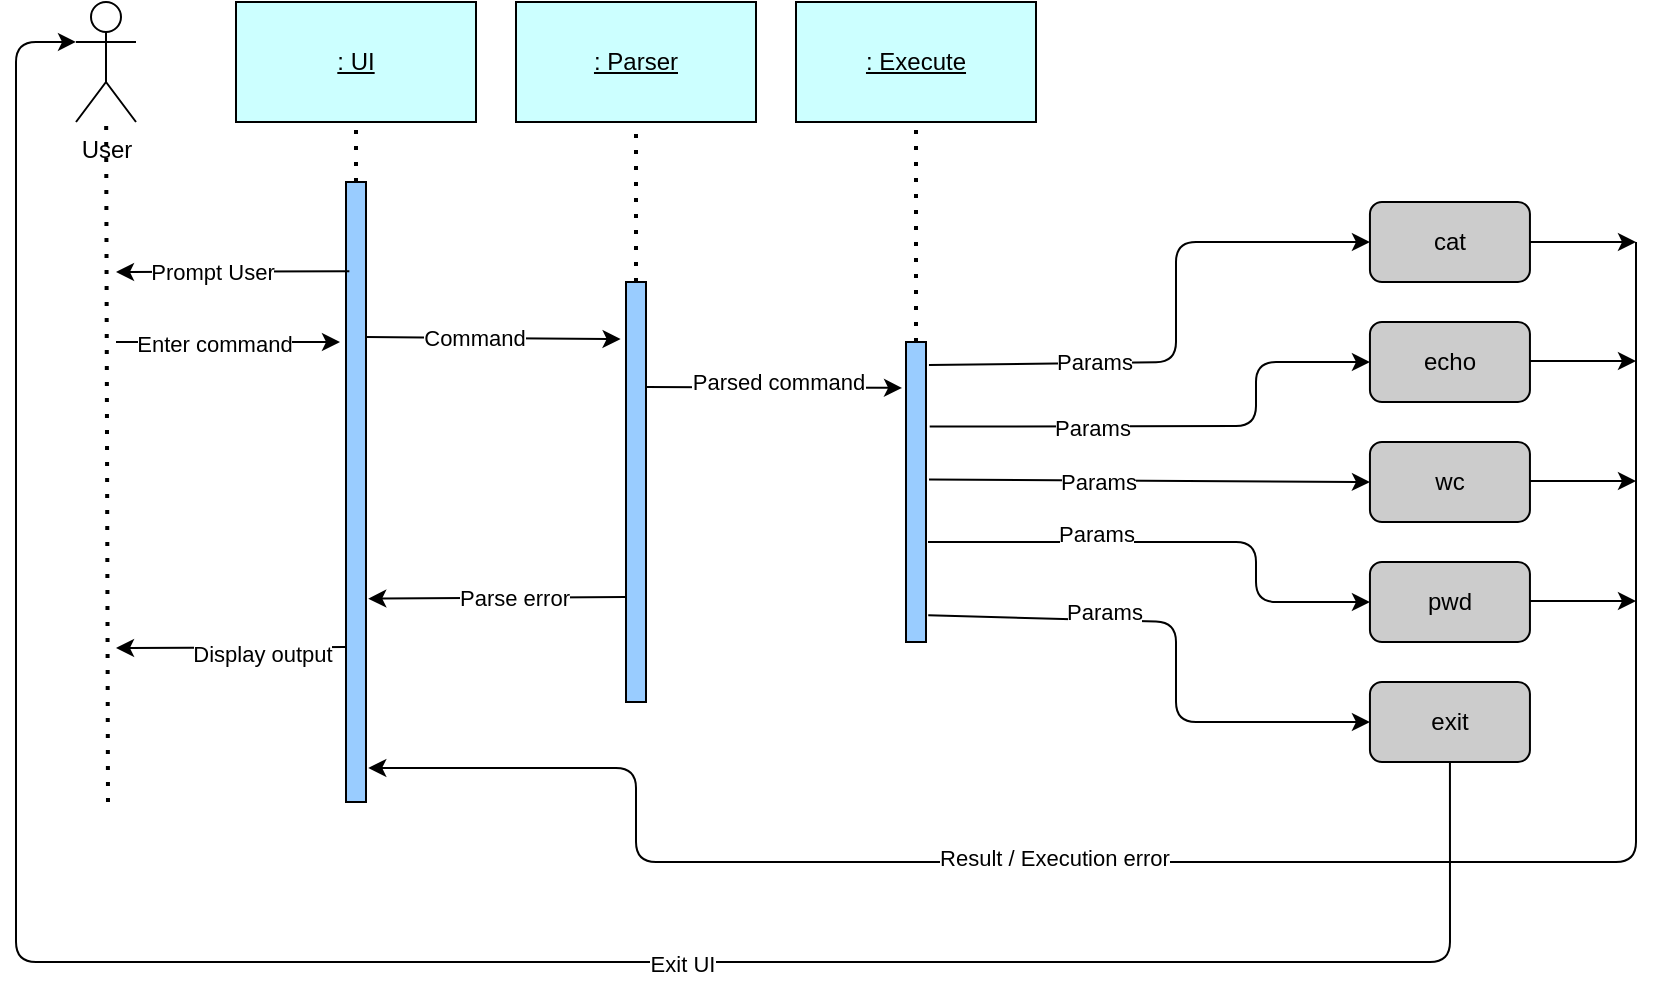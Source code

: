 <mxfile version="13.7.5" type="device"><diagram id="kgpKYQtTHZ0yAKxKKP6v" name="Page-1"><mxGraphModel dx="1333" dy="791" grid="1" gridSize="10" guides="1" tooltips="1" connect="1" arrows="1" fold="1" page="1" pageScale="1" pageWidth="850" pageHeight="1100" math="0" shadow="0"><root><mxCell id="0"/><mxCell id="1" parent="0"/><mxCell id="CpZmpgCWaKm5pjonggV3-1" value="User" style="shape=umlActor;verticalLabelPosition=bottom;verticalAlign=top;html=1;outlineConnect=0;" parent="1" vertex="1"><mxGeometry x="50" y="80" width="30" height="60" as="geometry"/></mxCell><mxCell id="CpZmpgCWaKm5pjonggV3-3" value="&lt;u&gt;: UI&lt;/u&gt;" style="rounded=0;whiteSpace=wrap;html=1;fillColor=#CCFFFF;" parent="1" vertex="1"><mxGeometry x="130" y="80" width="120" height="60" as="geometry"/></mxCell><mxCell id="CpZmpgCWaKm5pjonggV3-4" value="" style="endArrow=none;dashed=1;html=1;dashPattern=1 3;strokeWidth=2;" parent="1" target="CpZmpgCWaKm5pjonggV3-1" edge="1"><mxGeometry width="50" height="50" relative="1" as="geometry"><mxPoint x="66" y="480" as="sourcePoint"/><mxPoint x="65" y="210" as="targetPoint"/></mxGeometry></mxCell><mxCell id="CpZmpgCWaKm5pjonggV3-5" value="" style="rounded=0;whiteSpace=wrap;html=1;fillColor=#99CCFF;" parent="1" vertex="1"><mxGeometry x="185" y="170" width="10" height="310" as="geometry"/></mxCell><mxCell id="CpZmpgCWaKm5pjonggV3-6" value="" style="endArrow=none;dashed=1;html=1;dashPattern=1 3;strokeWidth=2;entryX=0.5;entryY=1;entryDx=0;entryDy=0;exitX=0.5;exitY=0;exitDx=0;exitDy=0;" parent="1" source="CpZmpgCWaKm5pjonggV3-5" target="CpZmpgCWaKm5pjonggV3-3" edge="1"><mxGeometry width="50" height="50" relative="1" as="geometry"><mxPoint x="130" y="220" as="sourcePoint"/><mxPoint x="180" y="170" as="targetPoint"/></mxGeometry></mxCell><mxCell id="CpZmpgCWaKm5pjonggV3-10" value="&lt;u&gt;: Parser&lt;/u&gt;" style="rounded=0;whiteSpace=wrap;html=1;fillColor=#CCFFFF;" parent="1" vertex="1"><mxGeometry x="270" y="80" width="120" height="60" as="geometry"/></mxCell><mxCell id="CpZmpgCWaKm5pjonggV3-11" value="" style="rounded=0;whiteSpace=wrap;html=1;fillColor=#99CCFF;" parent="1" vertex="1"><mxGeometry x="325" y="220" width="10" height="210" as="geometry"/></mxCell><mxCell id="CpZmpgCWaKm5pjonggV3-12" value="" style="endArrow=none;dashed=1;html=1;dashPattern=1 3;strokeWidth=2;entryX=0.5;entryY=1;entryDx=0;entryDy=0;exitX=0.5;exitY=0;exitDx=0;exitDy=0;" parent="1" source="CpZmpgCWaKm5pjonggV3-11" target="CpZmpgCWaKm5pjonggV3-10" edge="1"><mxGeometry width="50" height="50" relative="1" as="geometry"><mxPoint x="270" y="220" as="sourcePoint"/><mxPoint x="320" y="170" as="targetPoint"/></mxGeometry></mxCell><mxCell id="CpZmpgCWaKm5pjonggV3-16" value="&lt;u&gt;: Execute&lt;/u&gt;" style="rounded=0;whiteSpace=wrap;html=1;fillColor=#CCFFFF;" parent="1" vertex="1"><mxGeometry x="410" y="80" width="120" height="60" as="geometry"/></mxCell><mxCell id="CpZmpgCWaKm5pjonggV3-17" value="" style="rounded=0;whiteSpace=wrap;html=1;fillColor=#99CCFF;" parent="1" vertex="1"><mxGeometry x="465" y="250" width="10" height="150" as="geometry"/></mxCell><mxCell id="CpZmpgCWaKm5pjonggV3-18" value="" style="endArrow=none;dashed=1;html=1;dashPattern=1 3;strokeWidth=2;entryX=0.5;entryY=1;entryDx=0;entryDy=0;exitX=0.5;exitY=0;exitDx=0;exitDy=0;" parent="1" source="CpZmpgCWaKm5pjonggV3-17" target="CpZmpgCWaKm5pjonggV3-16" edge="1"><mxGeometry width="50" height="50" relative="1" as="geometry"><mxPoint x="550" y="220" as="sourcePoint"/><mxPoint x="600" y="170" as="targetPoint"/></mxGeometry></mxCell><mxCell id="CpZmpgCWaKm5pjonggV3-19" value="cat" style="rounded=1;whiteSpace=wrap;html=1;fillColor=#CCCCCC;" parent="1" vertex="1"><mxGeometry x="696.97" y="180" width="80" height="40" as="geometry"/></mxCell><mxCell id="CpZmpgCWaKm5pjonggV3-20" value="echo" style="rounded=1;whiteSpace=wrap;html=1;fillColor=#CCCCCC;" parent="1" vertex="1"><mxGeometry x="696.97" y="240" width="80" height="40" as="geometry"/></mxCell><mxCell id="CpZmpgCWaKm5pjonggV3-21" value="wc" style="rounded=1;whiteSpace=wrap;html=1;fillColor=#CCCCCC;" parent="1" vertex="1"><mxGeometry x="696.97" y="300" width="80" height="40" as="geometry"/></mxCell><mxCell id="CpZmpgCWaKm5pjonggV3-22" value="pwd" style="rounded=1;whiteSpace=wrap;html=1;fillColor=#CCCCCC;" parent="1" vertex="1"><mxGeometry x="696.97" y="360" width="80" height="40" as="geometry"/></mxCell><mxCell id="CpZmpgCWaKm5pjonggV3-23" value="exit" style="rounded=1;whiteSpace=wrap;html=1;fillColor=#CCCCCC;" parent="1" vertex="1"><mxGeometry x="696.97" y="420" width="80" height="40" as="geometry"/></mxCell><mxCell id="CpZmpgCWaKm5pjonggV3-31" value="" style="endArrow=classic;html=1;exitX=0.168;exitY=0.144;exitDx=0;exitDy=0;exitPerimeter=0;" parent="1" source="CpZmpgCWaKm5pjonggV3-5" edge="1"><mxGeometry width="50" height="50" relative="1" as="geometry"><mxPoint x="186.68" y="214.64" as="sourcePoint"/><mxPoint x="70" y="215" as="targetPoint"/></mxGeometry></mxCell><mxCell id="CpZmpgCWaKm5pjonggV3-40" value="Prompt User" style="edgeLabel;html=1;align=center;verticalAlign=middle;resizable=0;points=[];" parent="CpZmpgCWaKm5pjonggV3-31" vertex="1" connectable="0"><mxGeometry x="0.178" relative="1" as="geometry"><mxPoint as="offset"/></mxGeometry></mxCell><mxCell id="CpZmpgCWaKm5pjonggV3-36" value="" style="endArrow=classic;html=1;exitX=1;exitY=0.25;exitDx=0;exitDy=0;entryX=-0.27;entryY=0.136;entryDx=0;entryDy=0;entryPerimeter=0;" parent="1" source="CpZmpgCWaKm5pjonggV3-5" target="CpZmpgCWaKm5pjonggV3-11" edge="1"><mxGeometry width="50" height="50" relative="1" as="geometry"><mxPoint x="200" y="330" as="sourcePoint"/><mxPoint x="250" y="280" as="targetPoint"/></mxGeometry></mxCell><mxCell id="CpZmpgCWaKm5pjonggV3-46" value="Command" style="edgeLabel;html=1;align=center;verticalAlign=middle;resizable=0;points=[];" parent="CpZmpgCWaKm5pjonggV3-36" vertex="1" connectable="0"><mxGeometry x="-0.154" relative="1" as="geometry"><mxPoint as="offset"/></mxGeometry></mxCell><mxCell id="CpZmpgCWaKm5pjonggV3-41" value="" style="endArrow=classic;html=1;" parent="1" edge="1"><mxGeometry width="50" height="50" relative="1" as="geometry"><mxPoint x="70" y="250" as="sourcePoint"/><mxPoint x="182" y="250" as="targetPoint"/></mxGeometry></mxCell><mxCell id="CpZmpgCWaKm5pjonggV3-45" value="Enter command" style="edgeLabel;html=1;align=center;verticalAlign=middle;resizable=0;points=[];" parent="CpZmpgCWaKm5pjonggV3-41" vertex="1" connectable="0"><mxGeometry x="-0.131" y="-1" relative="1" as="geometry"><mxPoint as="offset"/></mxGeometry></mxCell><mxCell id="CpZmpgCWaKm5pjonggV3-47" value="" style="endArrow=classic;html=1;exitX=0;exitY=0.75;exitDx=0;exitDy=0;entryX=1.113;entryY=0.672;entryDx=0;entryDy=0;entryPerimeter=0;" parent="1" source="CpZmpgCWaKm5pjonggV3-11" target="CpZmpgCWaKm5pjonggV3-5" edge="1"><mxGeometry width="50" height="50" relative="1" as="geometry"><mxPoint x="170" y="330" as="sourcePoint"/><mxPoint x="197" y="307" as="targetPoint"/></mxGeometry></mxCell><mxCell id="CpZmpgCWaKm5pjonggV3-48" value="Parse error" style="edgeLabel;html=1;align=center;verticalAlign=middle;resizable=0;points=[];" parent="CpZmpgCWaKm5pjonggV3-47" vertex="1" connectable="0"><mxGeometry x="-0.134" relative="1" as="geometry"><mxPoint as="offset"/></mxGeometry></mxCell><mxCell id="CpZmpgCWaKm5pjonggV3-51" value="" style="endArrow=classic;html=1;exitX=1;exitY=0.25;exitDx=0;exitDy=0;entryX=-0.199;entryY=0.153;entryDx=0;entryDy=0;entryPerimeter=0;" parent="1" source="CpZmpgCWaKm5pjonggV3-11" edge="1" target="CpZmpgCWaKm5pjonggV3-17"><mxGeometry width="50" height="50" relative="1" as="geometry"><mxPoint x="340" y="280" as="sourcePoint"/><mxPoint x="462" y="250" as="targetPoint"/></mxGeometry></mxCell><mxCell id="CpZmpgCWaKm5pjonggV3-52" value="Parsed command" style="edgeLabel;html=1;align=center;verticalAlign=middle;resizable=0;points=[];" parent="CpZmpgCWaKm5pjonggV3-51" vertex="1" connectable="0"><mxGeometry x="-0.182" y="-1" relative="1" as="geometry"><mxPoint x="13" y="-3.68" as="offset"/></mxGeometry></mxCell><mxCell id="CpZmpgCWaKm5pjonggV3-58" value="" style="endArrow=classic;html=1;entryX=1.113;entryY=0.945;entryDx=0;entryDy=0;entryPerimeter=0;" parent="1" target="CpZmpgCWaKm5pjonggV3-5" edge="1"><mxGeometry width="50" height="50" relative="1" as="geometry"><mxPoint x="830" y="200" as="sourcePoint"/><mxPoint x="550" y="420" as="targetPoint"/><Array as="points"><mxPoint x="830" y="510"/><mxPoint x="330" y="510"/><mxPoint x="330" y="463"/></Array></mxGeometry></mxCell><mxCell id="CpZmpgCWaKm5pjonggV3-59" value="Result / Execution error" style="edgeLabel;html=1;align=center;verticalAlign=middle;resizable=0;points=[];" parent="CpZmpgCWaKm5pjonggV3-58" vertex="1" connectable="0"><mxGeometry x="-0.124" y="-2" relative="1" as="geometry"><mxPoint x="-167" as="offset"/></mxGeometry></mxCell><mxCell id="CpZmpgCWaKm5pjonggV3-86" value="" style="endArrow=classic;html=1;exitX=0.5;exitY=1;exitDx=0;exitDy=0;entryX=0;entryY=0.333;entryDx=0;entryDy=0;entryPerimeter=0;" parent="1" source="CpZmpgCWaKm5pjonggV3-23" target="CpZmpgCWaKm5pjonggV3-1" edge="1"><mxGeometry width="50" height="50" relative="1" as="geometry"><mxPoint x="500" y="620" as="sourcePoint"/><mxPoint x="20" y="130" as="targetPoint"/><Array as="points"><mxPoint x="737" y="560"/><mxPoint x="20" y="560"/><mxPoint x="20" y="100"/></Array></mxGeometry></mxCell><mxCell id="CpZmpgCWaKm5pjonggV3-89" value="Exit UI" style="edgeLabel;html=1;align=center;verticalAlign=middle;resizable=0;points=[];" parent="CpZmpgCWaKm5pjonggV3-86" vertex="1" connectable="0"><mxGeometry x="-0.257" y="1" relative="1" as="geometry"><mxPoint x="1" as="offset"/></mxGeometry></mxCell><mxCell id="CpZmpgCWaKm5pjonggV3-87" value="" style="endArrow=classic;html=1;exitX=0;exitY=0.75;exitDx=0;exitDy=0;" parent="1" source="CpZmpgCWaKm5pjonggV3-5" edge="1"><mxGeometry width="50" height="50" relative="1" as="geometry"><mxPoint x="100" y="400" as="sourcePoint"/><mxPoint x="70" y="403" as="targetPoint"/></mxGeometry></mxCell><mxCell id="CpZmpgCWaKm5pjonggV3-88" value="Display output" style="edgeLabel;html=1;align=center;verticalAlign=middle;resizable=0;points=[];" parent="CpZmpgCWaKm5pjonggV3-87" vertex="1" connectable="0"><mxGeometry x="-0.257" y="3" relative="1" as="geometry"><mxPoint as="offset"/></mxGeometry></mxCell><mxCell id="CpZmpgCWaKm5pjonggV3-91" value="" style="endArrow=classic;html=1;entryX=0;entryY=0.5;entryDx=0;entryDy=0;exitX=1.148;exitY=0.077;exitDx=0;exitDy=0;exitPerimeter=0;" parent="1" source="CpZmpgCWaKm5pjonggV3-17" target="CpZmpgCWaKm5pjonggV3-19" edge="1"><mxGeometry width="50" height="50" relative="1" as="geometry"><mxPoint x="475" y="246" as="sourcePoint"/><mxPoint x="750" y="210" as="targetPoint"/><Array as="points"><mxPoint x="600" y="260"/><mxPoint x="600" y="200"/></Array></mxGeometry></mxCell><mxCell id="CpZmpgCWaKm5pjonggV3-92" value="Params" style="edgeLabel;html=1;align=center;verticalAlign=middle;resizable=0;points=[];" parent="CpZmpgCWaKm5pjonggV3-91" vertex="1" connectable="0"><mxGeometry x="-0.252" y="4" relative="1" as="geometry"><mxPoint x="-22.5" y="3.77" as="offset"/></mxGeometry></mxCell><mxCell id="CpZmpgCWaKm5pjonggV3-97" value="" style="endArrow=classic;html=1;entryX=0;entryY=0.5;entryDx=0;entryDy=0;exitX=1.184;exitY=0.282;exitDx=0;exitDy=0;exitPerimeter=0;" parent="1" source="CpZmpgCWaKm5pjonggV3-17" target="CpZmpgCWaKm5pjonggV3-20" edge="1"><mxGeometry width="50" height="50" relative="1" as="geometry"><mxPoint x="670" y="270" as="sourcePoint"/><mxPoint x="837" y="230" as="targetPoint"/><Array as="points"><mxPoint x="640" y="292"/><mxPoint x="640" y="260"/></Array></mxGeometry></mxCell><mxCell id="CpZmpgCWaKm5pjonggV3-98" value="Params" style="edgeLabel;html=1;align=center;verticalAlign=middle;resizable=0;points=[];" parent="CpZmpgCWaKm5pjonggV3-97" vertex="1" connectable="0"><mxGeometry x="-0.252" y="4" relative="1" as="geometry"><mxPoint x="-13.38" y="5.01" as="offset"/></mxGeometry></mxCell><mxCell id="CpZmpgCWaKm5pjonggV3-112" value="" style="endArrow=classic;html=1;entryX=0;entryY=0.5;entryDx=0;entryDy=0;" parent="1" target="CpZmpgCWaKm5pjonggV3-22" edge="1"><mxGeometry width="50" height="50" relative="1" as="geometry"><mxPoint x="476" y="350" as="sourcePoint"/><mxPoint x="850.17" y="371.66" as="targetPoint"/><Array as="points"><mxPoint x="640" y="350"/><mxPoint x="640" y="380"/></Array></mxGeometry></mxCell><mxCell id="CpZmpgCWaKm5pjonggV3-113" value="Params" style="edgeLabel;html=1;align=center;verticalAlign=middle;resizable=0;points=[];" parent="CpZmpgCWaKm5pjonggV3-112" vertex="1" connectable="0"><mxGeometry x="-0.252" y="4" relative="1" as="geometry"><mxPoint x="-10" as="offset"/></mxGeometry></mxCell><mxCell id="CpZmpgCWaKm5pjonggV3-114" value="" style="endArrow=classic;html=1;exitX=1.112;exitY=0.911;exitDx=0;exitDy=0;exitPerimeter=0;entryX=0;entryY=0.5;entryDx=0;entryDy=0;" parent="1" source="CpZmpgCWaKm5pjonggV3-17" target="CpZmpgCWaKm5pjonggV3-23" edge="1"><mxGeometry width="50" height="50" relative="1" as="geometry"><mxPoint x="560" y="480" as="sourcePoint"/><mxPoint x="610" y="430" as="targetPoint"/><Array as="points"><mxPoint x="600" y="390"/><mxPoint x="600" y="440"/></Array></mxGeometry></mxCell><mxCell id="CpZmpgCWaKm5pjonggV3-115" value="Params" style="edgeLabel;html=1;align=center;verticalAlign=middle;resizable=0;points=[];" parent="CpZmpgCWaKm5pjonggV3-114" vertex="1" connectable="0"><mxGeometry x="-0.359" y="1" relative="1" as="geometry"><mxPoint x="0.64" y="-3.15" as="offset"/></mxGeometry></mxCell><mxCell id="qS979AaF2x6kwzeTHKlH-2" value="" style="endArrow=classic;html=1;exitX=1;exitY=0.5;exitDx=0;exitDy=0;" edge="1" parent="1" source="CpZmpgCWaKm5pjonggV3-19"><mxGeometry width="50" height="50" relative="1" as="geometry"><mxPoint x="610" y="180" as="sourcePoint"/><mxPoint x="830" y="200" as="targetPoint"/></mxGeometry></mxCell><mxCell id="qS979AaF2x6kwzeTHKlH-3" value="" style="endArrow=classic;html=1;exitX=1;exitY=0.5;exitDx=0;exitDy=0;" edge="1" parent="1"><mxGeometry width="50" height="50" relative="1" as="geometry"><mxPoint x="776.97" y="259.5" as="sourcePoint"/><mxPoint x="830" y="259.5" as="targetPoint"/></mxGeometry></mxCell><mxCell id="qS979AaF2x6kwzeTHKlH-4" value="" style="endArrow=classic;html=1;exitX=1;exitY=0.5;exitDx=0;exitDy=0;" edge="1" parent="1"><mxGeometry width="50" height="50" relative="1" as="geometry"><mxPoint x="776.97" y="319.5" as="sourcePoint"/><mxPoint x="830" y="319.5" as="targetPoint"/></mxGeometry></mxCell><mxCell id="qS979AaF2x6kwzeTHKlH-5" value="" style="endArrow=classic;html=1;exitX=1;exitY=0.5;exitDx=0;exitDy=0;" edge="1" parent="1"><mxGeometry width="50" height="50" relative="1" as="geometry"><mxPoint x="776.97" y="379.5" as="sourcePoint"/><mxPoint x="830" y="379.5" as="targetPoint"/></mxGeometry></mxCell><mxCell id="qS979AaF2x6kwzeTHKlH-7" value="" style="endArrow=classic;html=1;entryX=0;entryY=0.5;entryDx=0;entryDy=0;exitX=1.151;exitY=0.458;exitDx=0;exitDy=0;exitPerimeter=0;" edge="1" parent="1" source="CpZmpgCWaKm5pjonggV3-17" target="CpZmpgCWaKm5pjonggV3-21"><mxGeometry width="50" height="50" relative="1" as="geometry"><mxPoint x="480" y="370" as="sourcePoint"/><mxPoint x="530" y="320" as="targetPoint"/></mxGeometry></mxCell><mxCell id="qS979AaF2x6kwzeTHKlH-8" value="Params" style="edgeLabel;html=1;align=center;verticalAlign=middle;resizable=0;points=[];" vertex="1" connectable="0" parent="qS979AaF2x6kwzeTHKlH-7"><mxGeometry x="-0.415" y="2" relative="1" as="geometry"><mxPoint x="19.48" y="2.92" as="offset"/></mxGeometry></mxCell></root></mxGraphModel></diagram></mxfile>